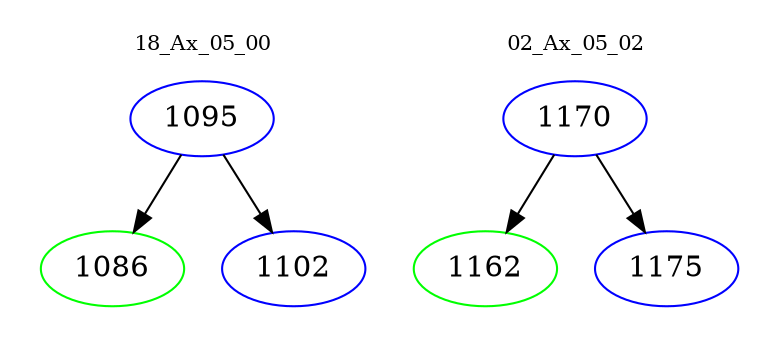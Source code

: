 digraph{
subgraph cluster_0 {
color = white
label = "18_Ax_05_00";
fontsize=10;
T0_1095 [label="1095", color="blue"]
T0_1095 -> T0_1086 [color="black"]
T0_1086 [label="1086", color="green"]
T0_1095 -> T0_1102 [color="black"]
T0_1102 [label="1102", color="blue"]
}
subgraph cluster_1 {
color = white
label = "02_Ax_05_02";
fontsize=10;
T1_1170 [label="1170", color="blue"]
T1_1170 -> T1_1162 [color="black"]
T1_1162 [label="1162", color="green"]
T1_1170 -> T1_1175 [color="black"]
T1_1175 [label="1175", color="blue"]
}
}
